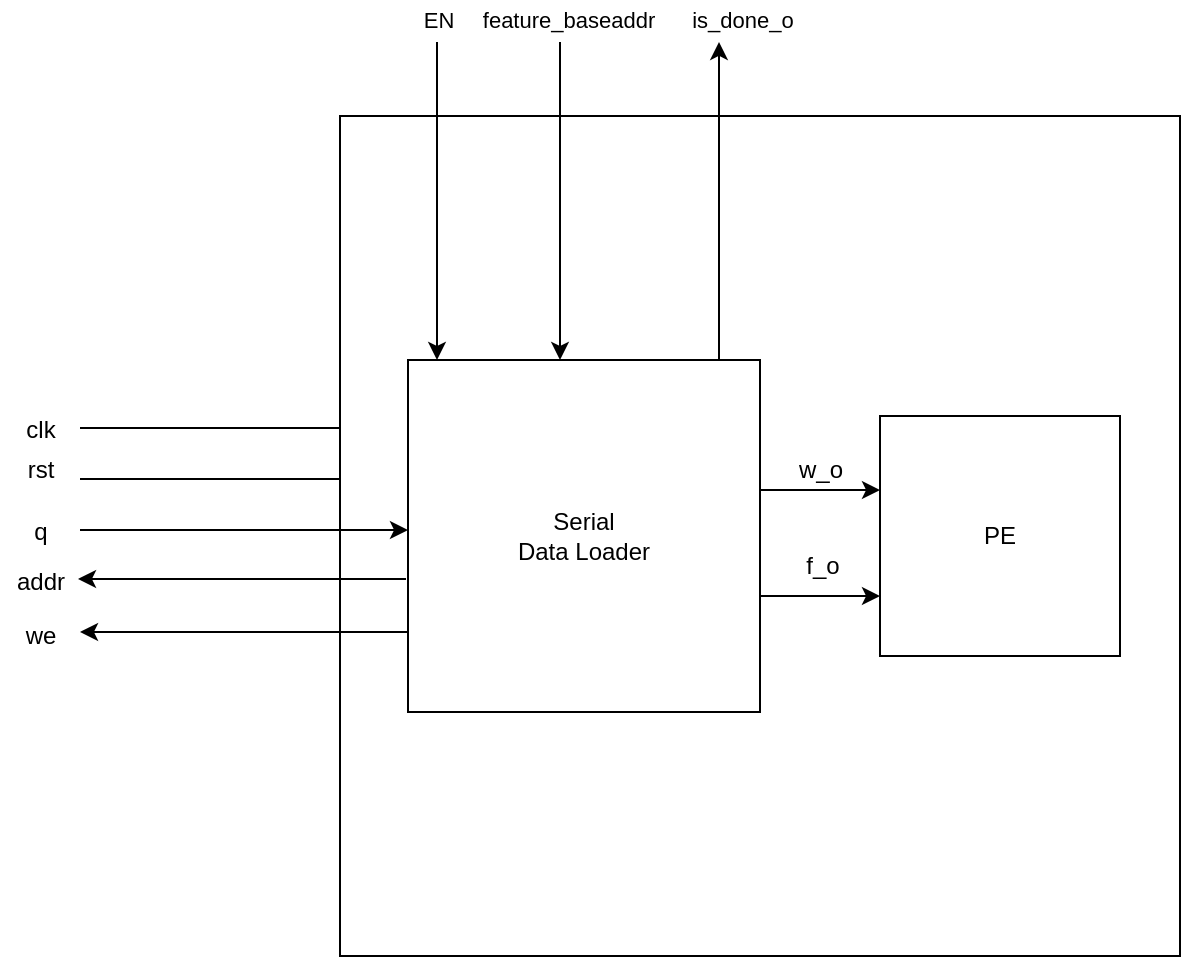 <mxfile version="18.0.6" type="github">
  <diagram id="pUFFLTCGcfrj1E4nk3-k" name="Page-1">
    <mxGraphModel dx="1422" dy="762" grid="1" gridSize="10" guides="1" tooltips="1" connect="1" arrows="1" fold="1" page="1" pageScale="1" pageWidth="827" pageHeight="1169" math="0" shadow="0">
      <root>
        <mxCell id="0" />
        <mxCell id="1" parent="0" />
        <mxCell id="9o-Jb9cLl40A2OQpJ5Hu-21" value="" style="endArrow=classic;html=1;rounded=0;fontSize=12;entryX=0;entryY=0.825;entryDx=0;entryDy=0;entryPerimeter=0;" edge="1" parent="1">
          <mxGeometry width="50" height="50" relative="1" as="geometry">
            <mxPoint x="130" y="349.5" as="sourcePoint" />
            <mxPoint x="294" y="349.5" as="targetPoint" />
          </mxGeometry>
        </mxCell>
        <mxCell id="9o-Jb9cLl40A2OQpJ5Hu-20" value="" style="endArrow=classic;html=1;rounded=0;fontSize=12;entryX=0;entryY=0.825;entryDx=0;entryDy=0;entryPerimeter=0;" edge="1" parent="1">
          <mxGeometry width="50" height="50" relative="1" as="geometry">
            <mxPoint x="130" y="324" as="sourcePoint" />
            <mxPoint x="294" y="324" as="targetPoint" />
          </mxGeometry>
        </mxCell>
        <mxCell id="9o-Jb9cLl40A2OQpJ5Hu-1" value="" style="whiteSpace=wrap;html=1;aspect=fixed;" vertex="1" parent="1">
          <mxGeometry x="260" y="168" width="420" height="420" as="geometry" />
        </mxCell>
        <mxCell id="9o-Jb9cLl40A2OQpJ5Hu-2" value="PE" style="whiteSpace=wrap;html=1;aspect=fixed;" vertex="1" parent="1">
          <mxGeometry x="530" y="318" width="120" height="120" as="geometry" />
        </mxCell>
        <mxCell id="9o-Jb9cLl40A2OQpJ5Hu-6" value="Serial&lt;br&gt;Data Loader" style="whiteSpace=wrap;html=1;aspect=fixed;" vertex="1" parent="1">
          <mxGeometry x="294" y="290" width="176" height="176" as="geometry" />
        </mxCell>
        <mxCell id="9o-Jb9cLl40A2OQpJ5Hu-11" value="" style="endArrow=classic;html=1;rounded=0;fontSize=12;entryX=0.35;entryY=-0.006;entryDx=0;entryDy=0;entryPerimeter=0;" edge="1" parent="1">
          <mxGeometry width="50" height="50" relative="1" as="geometry">
            <mxPoint x="308.5" y="130.96" as="sourcePoint" />
            <mxPoint x="308.5" y="290.0" as="targetPoint" />
          </mxGeometry>
        </mxCell>
        <mxCell id="9o-Jb9cLl40A2OQpJ5Hu-16" value="" style="endArrow=classic;html=1;rounded=0;fontSize=12;entryX=0;entryY=0.825;entryDx=0;entryDy=0;entryPerimeter=0;" edge="1" parent="1">
          <mxGeometry width="50" height="50" relative="1" as="geometry">
            <mxPoint x="130" y="375" as="sourcePoint" />
            <mxPoint x="294" y="375" as="targetPoint" />
          </mxGeometry>
        </mxCell>
        <mxCell id="9o-Jb9cLl40A2OQpJ5Hu-17" value="" style="endArrow=classic;html=1;rounded=0;fontSize=12;entryX=0.35;entryY=-0.006;entryDx=0;entryDy=0;entryPerimeter=0;" edge="1" parent="1">
          <mxGeometry width="50" height="50" relative="1" as="geometry">
            <mxPoint x="370" y="130.96" as="sourcePoint" />
            <mxPoint x="370" y="290.0" as="targetPoint" />
          </mxGeometry>
        </mxCell>
        <mxCell id="9o-Jb9cLl40A2OQpJ5Hu-18" value="&lt;font style=&quot;font-size: 11px;&quot;&gt;EN&lt;/font&gt;" style="text;html=1;align=center;verticalAlign=middle;resizable=0;points=[];autosize=1;strokeColor=none;fillColor=none;fontSize=12;" vertex="1" parent="1">
          <mxGeometry x="294" y="110" width="30" height="20" as="geometry" />
        </mxCell>
        <mxCell id="9o-Jb9cLl40A2OQpJ5Hu-19" value="&lt;font style=&quot;font-size: 11px;&quot;&gt;feature_baseaddr&lt;/font&gt;" style="text;html=1;align=center;verticalAlign=middle;resizable=0;points=[];autosize=1;strokeColor=none;fillColor=none;fontSize=12;" vertex="1" parent="1">
          <mxGeometry x="324" y="110" width="100" height="20" as="geometry" />
        </mxCell>
        <mxCell id="9o-Jb9cLl40A2OQpJ5Hu-22" value="clk" style="text;html=1;align=center;verticalAlign=middle;resizable=0;points=[];autosize=1;strokeColor=none;fillColor=none;fontSize=12;" vertex="1" parent="1">
          <mxGeometry x="95" y="315" width="30" height="20" as="geometry" />
        </mxCell>
        <mxCell id="9o-Jb9cLl40A2OQpJ5Hu-23" value="rst" style="text;html=1;align=center;verticalAlign=middle;resizable=0;points=[];autosize=1;strokeColor=none;fillColor=none;fontSize=12;" vertex="1" parent="1">
          <mxGeometry x="95" y="335" width="30" height="20" as="geometry" />
        </mxCell>
        <mxCell id="9o-Jb9cLl40A2OQpJ5Hu-24" value="q" style="text;html=1;align=center;verticalAlign=middle;resizable=0;points=[];autosize=1;strokeColor=none;fillColor=none;fontSize=12;" vertex="1" parent="1">
          <mxGeometry x="100" y="366" width="20" height="20" as="geometry" />
        </mxCell>
        <mxCell id="9o-Jb9cLl40A2OQpJ5Hu-30" value="" style="endArrow=classic;html=1;rounded=0;fontSize=12;entryX=0;entryY=0.825;entryDx=0;entryDy=0;entryPerimeter=0;" edge="1" parent="1">
          <mxGeometry width="50" height="50" relative="1" as="geometry">
            <mxPoint x="293" y="399.5" as="sourcePoint" />
            <mxPoint x="129" y="399.5" as="targetPoint" />
          </mxGeometry>
        </mxCell>
        <mxCell id="9o-Jb9cLl40A2OQpJ5Hu-31" value="" style="endArrow=classic;html=1;rounded=0;fontSize=12;entryX=0;entryY=0.825;entryDx=0;entryDy=0;entryPerimeter=0;" edge="1" parent="1">
          <mxGeometry width="50" height="50" relative="1" as="geometry">
            <mxPoint x="294" y="426" as="sourcePoint" />
            <mxPoint x="130" y="426" as="targetPoint" />
          </mxGeometry>
        </mxCell>
        <mxCell id="9o-Jb9cLl40A2OQpJ5Hu-32" value="addr" style="text;html=1;align=center;verticalAlign=middle;resizable=0;points=[];autosize=1;strokeColor=none;fillColor=none;fontSize=12;" vertex="1" parent="1">
          <mxGeometry x="90" y="391" width="40" height="20" as="geometry" />
        </mxCell>
        <mxCell id="9o-Jb9cLl40A2OQpJ5Hu-33" value="we" style="text;html=1;align=center;verticalAlign=middle;resizable=0;points=[];autosize=1;strokeColor=none;fillColor=none;fontSize=12;" vertex="1" parent="1">
          <mxGeometry x="95" y="418" width="30" height="20" as="geometry" />
        </mxCell>
        <mxCell id="9o-Jb9cLl40A2OQpJ5Hu-34" value="" style="endArrow=classic;html=1;rounded=0;fontSize=12;entryX=0.35;entryY=-0.006;entryDx=0;entryDy=0;entryPerimeter=0;" edge="1" parent="1">
          <mxGeometry width="50" height="50" relative="1" as="geometry">
            <mxPoint x="449.5" y="290" as="sourcePoint" />
            <mxPoint x="449.5" y="130.96" as="targetPoint" />
          </mxGeometry>
        </mxCell>
        <mxCell id="9o-Jb9cLl40A2OQpJ5Hu-35" value="is_done_o" style="edgeLabel;html=1;align=center;verticalAlign=middle;resizable=0;points=[];fontSize=11;" vertex="1" connectable="0" parent="9o-Jb9cLl40A2OQpJ5Hu-34">
          <mxGeometry x="0.698" y="2" relative="1" as="geometry">
            <mxPoint x="13" y="-35" as="offset" />
          </mxGeometry>
        </mxCell>
        <mxCell id="9o-Jb9cLl40A2OQpJ5Hu-38" value="" style="endArrow=classic;html=1;rounded=0;fontSize=11;entryX=0;entryY=0.75;entryDx=0;entryDy=0;" edge="1" parent="1" target="9o-Jb9cLl40A2OQpJ5Hu-2">
          <mxGeometry width="50" height="50" relative="1" as="geometry">
            <mxPoint x="470" y="408" as="sourcePoint" />
            <mxPoint x="440" y="340" as="targetPoint" />
          </mxGeometry>
        </mxCell>
        <mxCell id="9o-Jb9cLl40A2OQpJ5Hu-39" value="" style="endArrow=classic;html=1;rounded=0;fontSize=11;entryX=0;entryY=0.75;entryDx=0;entryDy=0;" edge="1" parent="1">
          <mxGeometry width="50" height="50" relative="1" as="geometry">
            <mxPoint x="470" y="355" as="sourcePoint" />
            <mxPoint x="530" y="355" as="targetPoint" />
          </mxGeometry>
        </mxCell>
        <mxCell id="9o-Jb9cLl40A2OQpJ5Hu-40" value="w_o" style="edgeLabel;html=1;align=center;verticalAlign=middle;resizable=0;points=[];fontSize=12;" vertex="1" connectable="0" parent="9o-Jb9cLl40A2OQpJ5Hu-39">
          <mxGeometry x="0.333" y="1" relative="1" as="geometry">
            <mxPoint x="-10" y="-9" as="offset" />
          </mxGeometry>
        </mxCell>
        <mxCell id="9o-Jb9cLl40A2OQpJ5Hu-41" value="&lt;font style=&quot;font-size: 12px;&quot;&gt;f_o&lt;/font&gt;" style="edgeLabel;html=1;align=center;verticalAlign=middle;resizable=0;points=[];fontSize=11;" vertex="1" connectable="0" parent="1">
          <mxGeometry x="520" y="401" as="geometry">
            <mxPoint x="-19" y="-8" as="offset" />
          </mxGeometry>
        </mxCell>
      </root>
    </mxGraphModel>
  </diagram>
</mxfile>
